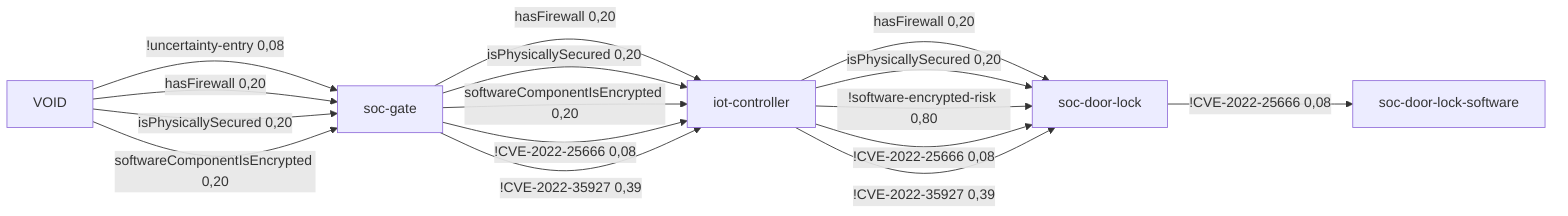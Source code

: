 %% AttributeChange [4mcontiki-ng/contiki-ng[0m to [4m4.7[0m for node [4msoc-gate[0m
%%  VOID -[0,53]->  soc-gate -[0,71]->  iot-controller -[0,93]->  soc-door-lock -[0,08]-> soc-door-lock-software 11,20 0,03
flowchart LR
	soc-door-lock[soc-door-lock]
	soc-door-lock-software[soc-door-lock-software]
	iot-controller[iot-controller]
	soc-gate[soc-gate]
	VOID[VOID]
	soc-door-lock -->|!CVE-2022-25666 0,08| soc-door-lock-software
	iot-controller -->|hasFirewall 0,20| soc-door-lock
	iot-controller -->|isPhysicallySecured 0,20| soc-door-lock
	iot-controller -->|!software-encrypted-risk 0,80| soc-door-lock
	iot-controller -->|!CVE-2022-25666 0,08| soc-door-lock
	iot-controller -->|!CVE-2022-35927 0,39| soc-door-lock
	soc-gate -->|hasFirewall 0,20| iot-controller
	soc-gate -->|isPhysicallySecured 0,20| iot-controller
	soc-gate -->|softwareComponentIsEncrypted 0,20| iot-controller
	soc-gate -->|!CVE-2022-25666 0,08| iot-controller
	soc-gate -->|!CVE-2022-35927 0,39| iot-controller
	VOID -->|!uncertainty-entry 0,08| soc-gate
	VOID -->|hasFirewall 0,20| soc-gate
	VOID -->|isPhysicallySecured 0,20| soc-gate
	VOID -->|softwareComponentIsEncrypted 0,20| soc-gate